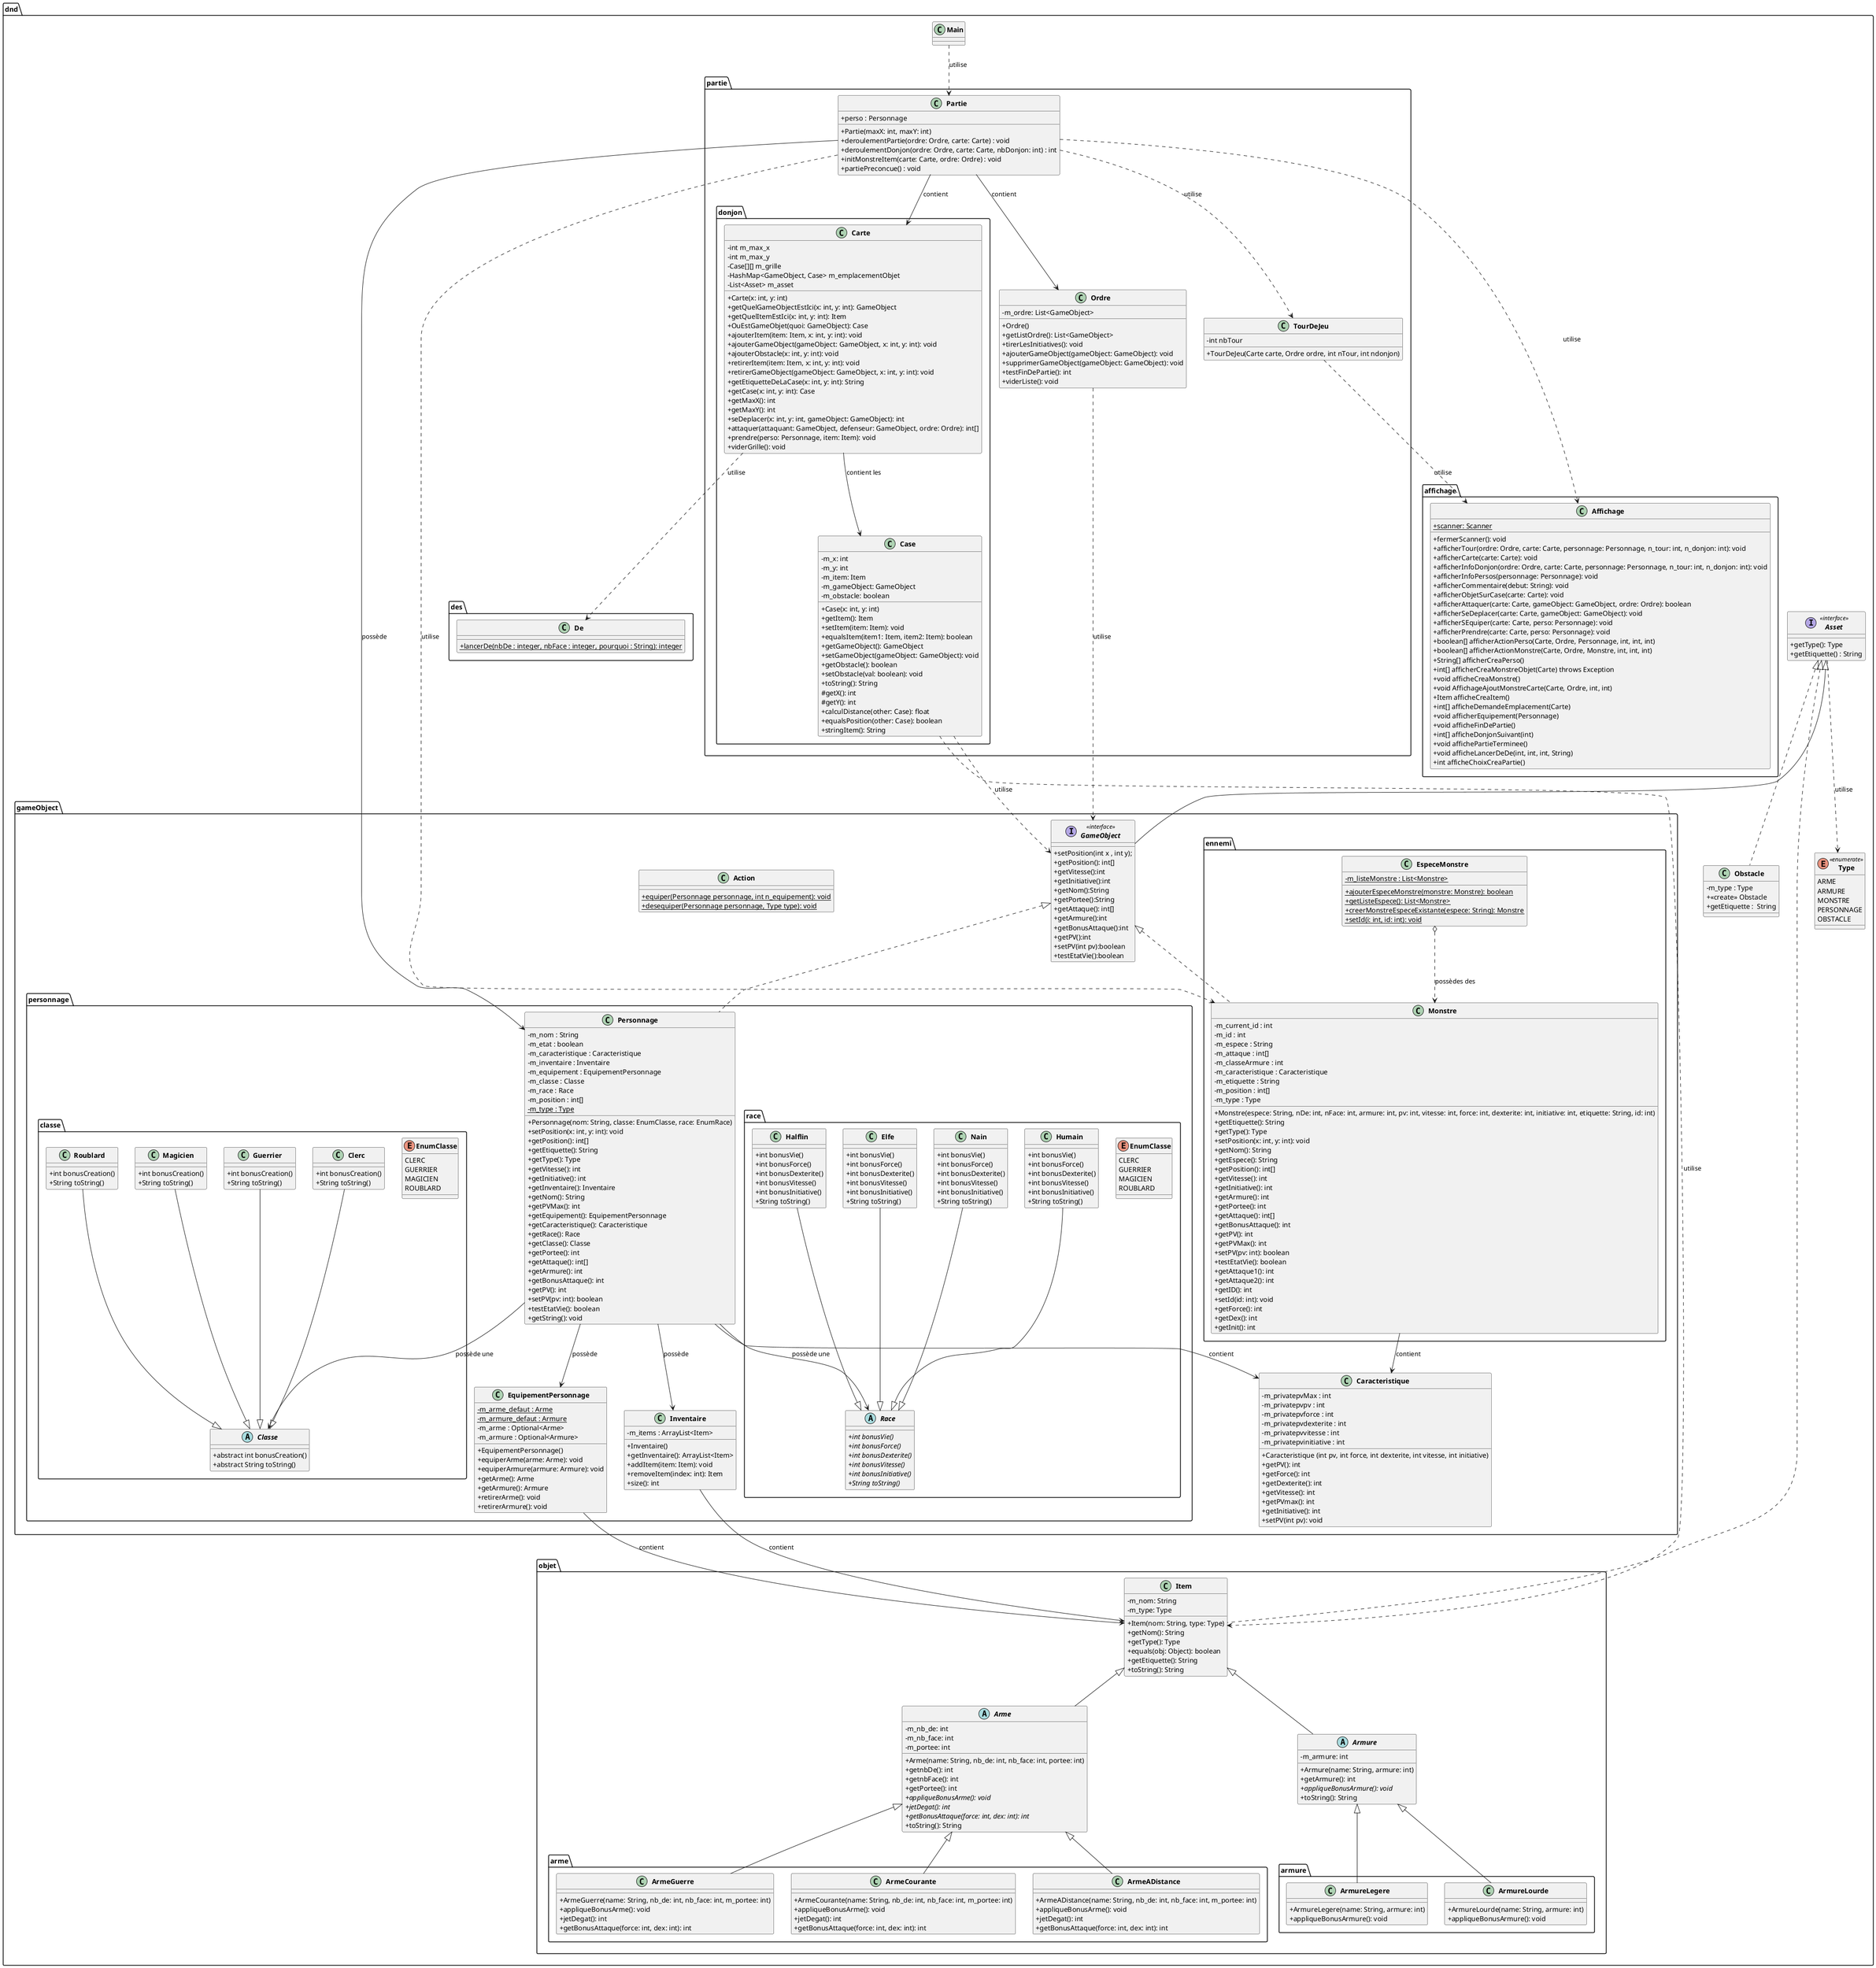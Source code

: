 @startuml

skinparam classAttributeIconSize 0
skinparam classFontStyle Bold
skinparam style strictuml hide empty members
'skinparam linetype ortho



package dnd
{
    package dnd.affichage
    {
        class Affichage
        {
        + scanner: Scanner {static}
        + fermerScanner(): void
        + afficherTour(ordre: Ordre, carte: Carte, personnage: Personnage, n_tour: int, n_donjon: int): void
        + afficherCarte(carte: Carte): void
        + afficherInfoDonjon(ordre: Ordre, carte: Carte, personnage: Personnage, n_tour: int, n_donjon: int): void
        + afficherInfoPersos(personnage: Personnage): void
        + afficherCommentaire(debut: String): void
        + afficherObjetSurCase(carte: Carte): void
        + afficherAttaquer(carte: Carte, gameObject: GameObject, ordre: Ordre): boolean
        + afficherSeDeplacer(carte: Carte, gameObject: GameObject): void
        + afficherSEquiper(carte: Carte, perso: Personnage): void
        + afficherPrendre(carte: Carte, perso: Personnage): void
        +boolean[] afficherActionPerso(Carte, Ordre, Personnage, int, int, int)
        +boolean[] afficherActionMonstre(Carte, Ordre, Monstre, int, int, int)
        +String[] afficherCreaPerso()
        +int[] afficherCreaMonstreObjet(Carte) throws Exception
        +void afficheCreaMonstre()
        +void AffichageAjoutMonstreCarte(Carte, Ordre, int, int)
        +Item afficheCreaItem()
        +int[] afficheDemandeEmplacement(Carte)
        +void afficherEquipement(Personnage)
        +void afficheFinDePartie()
        +int[] afficheDonjonSuivant(int)
        +void affichePartieTerminee()
        +void afficheLancerDeDe(int, int, int, String)
        +int afficheChoixCreaPartie()
    }
    'dnd.affichage.Affichage ..> dnd.Type : utilise
    'dnd.affichage.Affichage ..> dnd.gameObject.GameObject : utilise
    'dnd.affichage.Affichage ..> dnd.gameObject.ennemi.Monstre : utilise
    'dnd.affichage.Affichage ..> dnd.gameObject.personnage.Personnage : utilise
    'dnd.affichage.Affichage ..> dnd.objet.Item : utilise
    'dnd.affichage.Affichage ..> dnd.partie.Ordre : utilise
    'dnd.affichage.Affichage ..> dnd.partie.donjon.Carte : utilise

    package dnd.des
    {
        class De
        {
            + {static} lancerDe(nbDe : integer, nbFace : integer, pourquoi : String): integer
        }
    }

    package dnd.gameObject
    {
        package dnd.gameObject.ennemi
        {
            class Monstre implements dnd.gameObject.GameObject
            {
                - m_current_id : int
                - m_id : int
                - m_espece : String
                - m_attaque : int[]
                - m_classeArmure : int
                - m_caracteristique : Caracteristique
                - m_etiquette : String
                - m_position : int[]
                - m_type : Type
                + Monstre(espece: String, nDe: int, nFace: int, armure: int, pv: int, vitesse: int, force: int, dexterite: int, initiative: int, etiquette: String, id: int)
                + getEtiquette(): String
                + getType(): Type
                + setPosition(x: int, y: int): void
                + getNom(): String
                + getEspece(): String
                + getPosition(): int[]
                + getVitesse(): int
                + getInitiative(): int
                + getArmure(): int
                + getPortee(): int
                + getAttaque(): int[]
                + getBonusAttaque(): int
                + getPV(): int
                + getPVMax(): int
                + setPV(pv: int): boolean
                + testEtatVie(): boolean
                + getAttaque1(): int
                + getAttaque2(): int
                + getID(): int
                + setId(id: int): void
                + getForce(): int
                + getDex(): int
                + getInit(): int
            }
            'dnd.gameObject.ennemi.Monstre ..> dnd.Type: utilise
            dnd.gameObject.ennemi.Monstre --> dnd.gameObject.Caracteristique: contient

            class EspeceMonstre
            {
                - {static} m_listeMonstre : List<Monstre>
                + {static} ajouterEspeceMonstre(monstre: Monstre): boolean
                + {static} getListeEspece(): List<Monstre>
                + {static} creerMonstreEspeceExistante(espece: String): Monstre
                + {static} setId(i: int, id: int): void
            }
            dnd.gameObject.ennemi.EspeceMonstre o..> dnd.gameObject.ennemi.Monstre: possèdes des

        }

        package dnd.gameObject.personnage
        {
            package dnd.gameObject.personnage.classe
            {
                enum EnumClasse
                {
                    CLERC
                    GUERRIER
                    MAGICIEN
                    ROUBLARD
                }

                 abstract class Classe
                 {
                     +abstract int bonusCreation()
                     +abstract String toString()
                 }

                 class Clerc
                 {
                     +int bonusCreation()
                     +String toString()
                 }

                 class Guerrier
                 {
                     +int bonusCreation()
                     +String toString()
                 }

                 class Magicien
                 {
                     +int bonusCreation()
                     +String toString()
                 }

                 class Roublard
                 {
                     +int bonusCreation()
                     +String toString()
                 }

                 Clerc --|> Classe
                 Guerrier --|> Classe
                 Magicien --|> Classe
                 Roublard --|> Classe

            }


            package dnd.gameObject.personnage.race
            {
                abstract class Race
                {
                    + {abstract} int bonusVie()
                    + {abstract} int bonusForce()
                    + {abstract} int bonusDexterite()
                    + {abstract} int bonusVitesse()
                    + {abstract} int bonusInitiative()
                    + {abstract} String toString()
                }

                enum EnumClasse
                {
                        CLERC
                        GUERRIER
                        MAGICIEN
                        ROUBLARD
                    }

                class Humain
                {
                    +int bonusVie()
                    +int bonusForce()
                    +int bonusDexterite()
                    +int bonusVitesse()
                    +int bonusInitiative()
                    +String toString()
                }

                class Nain
                {
                    +int bonusVie()
                    +int bonusForce()
                    +int bonusDexterite()
                    +int bonusVitesse()
                    +int bonusInitiative()
                    +String toString()
                }

                class Elfe
                {
                    +int bonusVie()
                    +int bonusForce()
                    +int bonusDexterite()
                    +int bonusVitesse()
                    +int bonusInitiative()
                    +String toString()
                }

                class Halflin
                {
                    +int bonusVie()
                    +int bonusForce()
                    +int bonusDexterite()
                    +int bonusVitesse()
                    +int bonusInitiative()
                    +String toString()
                }

                Humain --|> Race
                Nain --|> Race
                Elfe --|> Race
                Halflin --|> Race
            }

            class Personnage implements dnd.gameObject.GameObject
            {
                - m_nom : String
                - m_etat : boolean
                - m_caracteristique : Caracteristique
                - m_inventaire : Inventaire
                - m_equipement : EquipementPersonnage
                - m_classe : Classe
                - m_race : Race
                - m_position : int[]
                - {static} m_type : Type
                + Personnage(nom: String, classe: EnumClasse, race: EnumRace)
                + setPosition(x: int, y: int): void
                + getPosition(): int[]
                + getEtiquette(): String
                + getType(): Type
                + getVitesse(): int
                + getInitiative(): int
                + getInventaire(): Inventaire
                + getNom(): String
                + getPVMax(): int
                + getEquipement(): EquipementPersonnage
                + getCaracteristique(): Caracteristique
                + getRace(): Race
                + getClasse(): Classe
                + getPortee(): int
                + getAttaque(): int[]
                + getArmure(): int
                + getBonusAttaque(): int
                + getPV(): int
                + setPV(pv: int): boolean
                + testEtatVie(): boolean
                + getString(): void
            }
            dnd.gameObject.personnage.Personnage --> dnd.gameObject.Caracteristique: contient
            dnd.gameObject.personnage.Personnage --> dnd.gameObject.personnage.Inventaire : possède
            dnd.gameObject.personnage.Personnage --> dnd.gameObject.personnage.EquipementPersonnage : possède
            dnd.gameObject.personnage.Personnage --> dnd.gameObject.personnage.classe.Classe : possède une
            dnd.gameObject.personnage.Personnage --> dnd.gameObject.personnage.race.Race : possède une




            class Inventaire
            {
                - m_items : ArrayList<Item>
                + Inventaire()
                + getInventaire(): ArrayList<Item>
                + addItem(item: Item): void
                + removeItem(index: int): Item
                + size(): int
            }
            dnd.gameObject.personnage.Inventaire --> dnd.objet.Item : contient

            class EquipementPersonnage {
                - {static} m_arme_defaut : Arme
                - {static} m_armure_defaut : Armure
                - m_arme : Optional<Arme>
                - m_armure : Optional<Armure>
                + EquipementPersonnage()
                + equiperArme(arme: Arme): void
                + equiperArmure(armure: Armure): void
                + getArme(): Arme
                + getArmure(): Armure
                + retirerArme(): void
                + retirerArmure(): void
            }
            dnd.gameObject.personnage.EquipementPersonnage --> dnd.objet.Item : contient

        }
        class Action
        {
            + {static} equiper(Personnage personnage, int n_equipement): void
            + {static} desequiper(Personnage personnage, Type type): void
        }

        class Caracteristique
        {
            -m_privatepvMax : int
            -m_privatepvpv : int
            -m_privatepvforce : int
            -m_privatepvdexterite : int
            -m_privatepvvitesse : int
            -m_privatepvinitiative : int
            +Caracteristique (int pv, int force, int dexterite, int vitesse, int initiative)
            +getPV(): int
            +getForce(): int
            +getDexterite(): int
            +getVitesse(): int
            +getPVmax(): int
            +getInitiative(): int
            +setPV(int pv): void
        }
        interface GameObject <<interface>> implements dnd.Asset
        {
            + setPosition(int x , int y);
            + getPosition(): int[]
            + getVitesse():int
            + getInitiative():int
            + getNom():String
            + getPortee():String
            + getAttaque(): int[]
            + getArmure():int
            + getBonusAttaque():int
            + getPV():int
            + setPV(int pv):boolean
            + testEtatVie():boolean
        }
    }
    package dnd.objet
    {
        package dnd.objet.arme
        {
            class ArmeGuerre extends dnd.objet.Arme
            {
                +ArmeGuerre(name: String, nb_de: int, nb_face: int, m_portee: int)
                +appliqueBonusArme(): void
                +jetDegat(): int
                +getBonusAttaque(force: int, dex: int): int
            }

            class ArmeCourante extends dnd.objet.Arme {
                +ArmeCourante(name: String, nb_de: int, nb_face: int, m_portee: int)
                +appliqueBonusArme(): void
                +jetDegat(): int
                +getBonusAttaque(force: int, dex: int): int
            }

            class ArmeADistance extends dnd.objet.Arme {
                +ArmeADistance(name: String, nb_de: int, nb_face: int, m_portee: int)
                +appliqueBonusArme(): void
                +jetDegat(): int
                +getBonusAttaque(force: int, dex: int): int
            }
        }

        package dnd.objet.armure
        {
            class ArmureLegere extends dnd.objet.Armure
            {
                +ArmureLegere(name: String, armure: int)
                +appliqueBonusArmure(): void
            }

            class ArmureLourde extends dnd.objet.Armure
            {
                +ArmureLourde(name: String, armure: int)
                +appliqueBonusArmure(): void
            }
        }

        class Item implements dnd.Asset
        {
            -m_nom: String
            -m_type: Type
            +Item(nom: String, type: Type)
            +getNom(): String
            +getType(): Type
            +equals(obj: Object): boolean
            +getEtiquette(): String
            +toString(): String
        }

        abstract class Arme extends dnd.objet.Item
        {
            -m_nb_de: int
            -m_nb_face: int
            -m_portee: int
            +Arme(name: String, nb_de: int, nb_face: int, portee: int)
            +getnbDe(): int
            +getnbFace(): int
            +getPortee(): int
            +{abstract} appliqueBonusArme(): void
            +{abstract} jetDegat(): int
            +{abstract} getBonusAttaque(force: int, dex: int): int
            +toString(): String
        }

        abstract class Armure extends dnd.objet.Item {
            -m_armure: int
            +Armure(name: String, armure: int)
            +getArmure(): int
            +{abstract} appliqueBonusArmure(): void
            +toString(): String
        }
    }



    }
    package dnd.partie
    {
        package dnd.partie.donjon
        {
            class Carte
             {
                - int m_max_x
                - int m_max_y
                - Case[][] m_grille
                - HashMap<GameObject, Case> m_emplacementObjet
                - List<Asset> m_asset

                + Carte(x: int, y: int)
                + getQuelGameObjectEstIci(x: int, y: int): GameObject
                + getQuelItemEstIci(x: int, y: int): Item
                + OuEstGameObjet(quoi: GameObject): Case
                + ajouterItem(item: Item, x: int, y: int): void
                + ajouterGameObject(gameObject: GameObject, x: int, y: int): void
                + ajouterObstacle(x: int, y: int): void
                + retirerItem(item: Item, x: int, y: int): void
                + retirerGameObject(gameObject: GameObject, x: int, y: int): void
                + getEtiquetteDeLaCase(x: int, y: int): String
                + getCase(x: int, y: int): Case
                + getMaxX(): int
                + getMaxY(): int
                + seDeplacer(x: int, y: int, gameObject: GameObject): int
                + attaquer(attaquant: GameObject, defenseur: GameObject, ordre: Ordre): int[]
                + prendre(perso: Personnage, item: Item): void
                + viderGrille(): void
            }

            dnd.partie.donjon.Carte --> dnd.partie.donjon.Case : contient les
            dnd.partie.donjon.Carte ..> dnd.des.De : utilise


            class Case
            {
                - m_x: int
                - m_y: int
                - m_item: Item
                - m_gameObject: GameObject
                - m_obstacle: boolean
                + Case(x: int, y: int)
                + getItem(): Item
                + setItem(item: Item): void
                + equalsItem(item1: Item, item2: Item): boolean
                + getGameObject(): GameObject
                + setGameObject(gameObject: GameObject): void
                + getObstacle(): boolean
                + setObstacle(val: boolean): void
                + toString(): String
                # getX(): int
                # getY(): int
                + calculDistance(other: Case): float
                + equalsPosition(other: Case): boolean
                + stringItem(): String
            }
            dnd.partie.donjon.Case ..> dnd.objet.Item : utilise
            dnd.partie.donjon.Case ..> dnd.gameObject.GameObject : utilise


        }

         class Ordre
         {
            - m_ordre: List<GameObject>
            +Ordre()
            +getListOrdre(): List<GameObject>
            +tirerLesInitiatives(): void
            +ajouterGameObject(gameObject: GameObject): void
            +supprimerGameObject(gameObject: GameObject): void
            +testFinDePartie(): int
            +viderListe(): void
        }
        dnd.partie.Ordre ..> dnd.gameObject.GameObject : utilise


        class Partie
        {
            +perso : Personnage
            +Partie(maxX: int, maxY: int)
            +deroulementPartie(ordre: Ordre, carte: Carte) : void
            +deroulementDonjon(ordre: Ordre, carte: Carte, nbDonjon: int) : int
            +initMonstreItem(carte: Carte, ordre: Ordre) : void
            +partiePreconcue() : void
        }

        dnd.partie.Partie --> dnd.gameObject.personnage.Personnage : possède
        dnd.partie.Partie --> dnd.partie.Ordre : contient
        dnd.partie.Partie --> dnd.partie.donjon.Carte : contient
        dnd.partie.Partie ..> dnd.affichage.Affichage : utilise
        dnd.partie.Partie ..> dnd.gameObject.ennemi.Monstre : utilise
        dnd.partie.Partie ..> dnd.partie.TourDeJeu: utilise


        class TourDeJeu
        {
            - int nbTour
            + TourDeJeu(Carte carte, Ordre ordre, int nTour, int ndonjon)
        }
        dnd.partie.TourDeJeu ..> dnd.affichage.Affichage : utilise


    }

    interface Asset <<interface>>
    {
        + getType(): Type
        + getEtiquette() : String
    }
    dnd.Asset ..> dnd.Type : utilise

    class Obstacle implements dnd.Asset
    {
         - m_type : Type
         +<<create>> Obstacle
         + getEtiquette :  String
    }

    enum Type <<enumerate>>
    {
        ARME
        ARMURE
        MONSTRE
        PERSONNAGE
        OBSTACLE
    }

    class Main{}
    dnd.Main ..> dnd.partie.Partie : utilise
}


@enduml